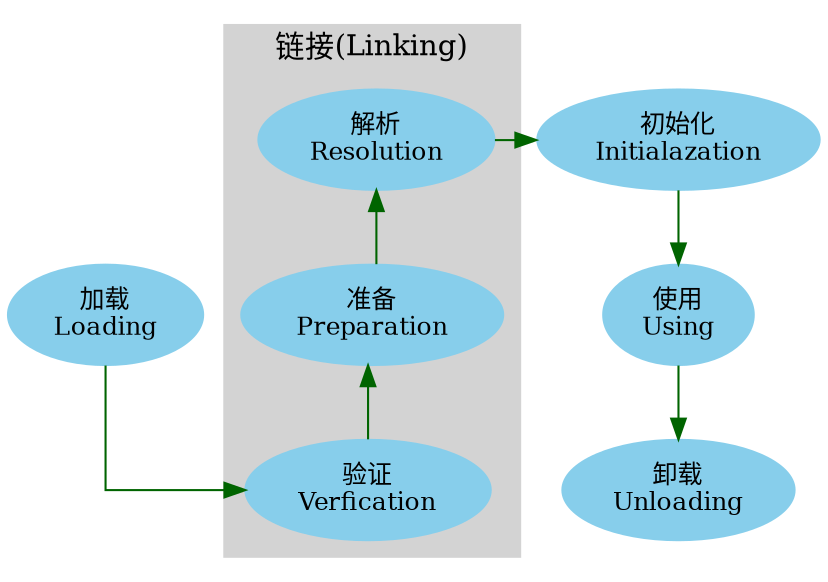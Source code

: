 digraph G {
    size="6.9,9.8"; // B5 size
    ratio=compress;
    //rankdir=LR;
    newrank=true; // 使得subgraph能够和node使用rank=same
    splines=Ortho; // 线条钝化(直角)
    compound=true; // 允许cluster和node连线
    node[fontsize=12,style="filled",color="skyblue"];
    edge[fontsize=12,color="darkgreen"];
    loading[label="加载\nLoading"];
    initialization[label="初始化\nInitialazation"];
    using[label="使用\nUsing"];
    unloading[label="卸载\nUnloading"];

    subgraph cluster_linking {
        label="链接(Linking)";
        style=filled;
        color=lightgrey;
        verification[label="验证\nVerfication"];
        preparation[label="准备\nPreparation"];
        resolution[label="解析\nResolution"];
    }

    loading->verification->preparation->resolution->initialization->using->unloading;

    {rank=same;resolution;initialization}
    {rank=same;preparation;using}
    {rank=same;verification;unloading}
}
